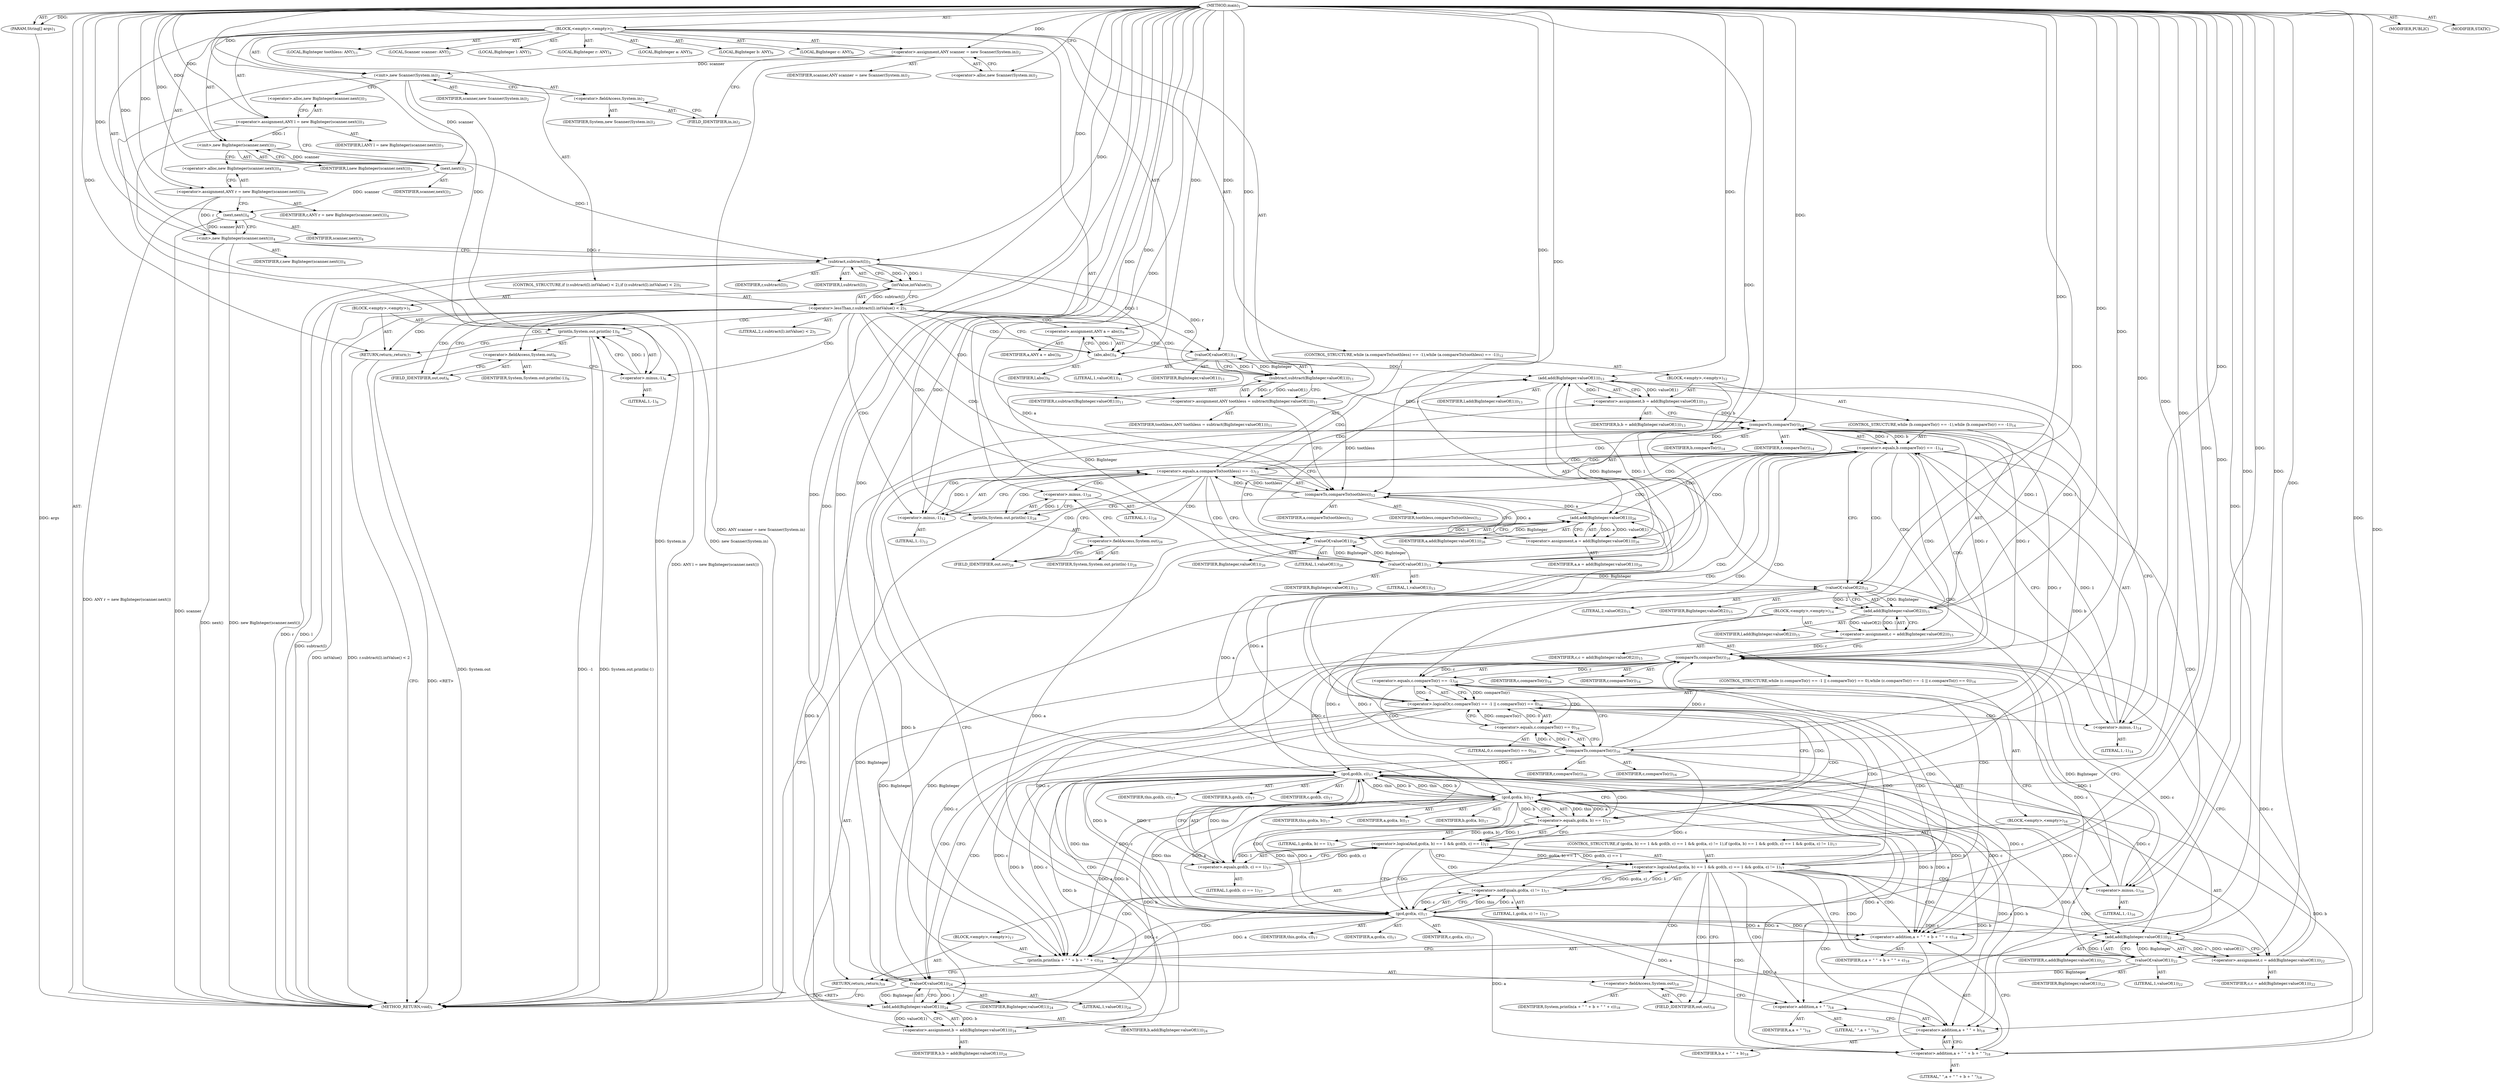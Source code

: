 digraph "main" {  
"23" [label = <(METHOD,main)<SUB>1</SUB>> ]
"24" [label = <(PARAM,String[] args)<SUB>1</SUB>> ]
"25" [label = <(BLOCK,&lt;empty&gt;,&lt;empty&gt;)<SUB>1</SUB>> ]
"4" [label = <(LOCAL,Scanner scanner: ANY)<SUB>2</SUB>> ]
"26" [label = <(&lt;operator&gt;.assignment,ANY scanner = new Scanner(System.in))<SUB>2</SUB>> ]
"27" [label = <(IDENTIFIER,scanner,ANY scanner = new Scanner(System.in))<SUB>2</SUB>> ]
"28" [label = <(&lt;operator&gt;.alloc,new Scanner(System.in))<SUB>2</SUB>> ]
"29" [label = <(&lt;init&gt;,new Scanner(System.in))<SUB>2</SUB>> ]
"3" [label = <(IDENTIFIER,scanner,new Scanner(System.in))<SUB>2</SUB>> ]
"30" [label = <(&lt;operator&gt;.fieldAccess,System.in)<SUB>2</SUB>> ]
"31" [label = <(IDENTIFIER,System,new Scanner(System.in))<SUB>2</SUB>> ]
"32" [label = <(FIELD_IDENTIFIER,in,in)<SUB>2</SUB>> ]
"6" [label = <(LOCAL,BigInteger l: ANY)<SUB>3</SUB>> ]
"33" [label = <(&lt;operator&gt;.assignment,ANY l = new BigInteger(scanner.next()))<SUB>3</SUB>> ]
"34" [label = <(IDENTIFIER,l,ANY l = new BigInteger(scanner.next()))<SUB>3</SUB>> ]
"35" [label = <(&lt;operator&gt;.alloc,new BigInteger(scanner.next()))<SUB>3</SUB>> ]
"36" [label = <(&lt;init&gt;,new BigInteger(scanner.next()))<SUB>3</SUB>> ]
"5" [label = <(IDENTIFIER,l,new BigInteger(scanner.next()))<SUB>3</SUB>> ]
"37" [label = <(next,next())<SUB>3</SUB>> ]
"38" [label = <(IDENTIFIER,scanner,next())<SUB>3</SUB>> ]
"8" [label = <(LOCAL,BigInteger r: ANY)<SUB>4</SUB>> ]
"39" [label = <(&lt;operator&gt;.assignment,ANY r = new BigInteger(scanner.next()))<SUB>4</SUB>> ]
"40" [label = <(IDENTIFIER,r,ANY r = new BigInteger(scanner.next()))<SUB>4</SUB>> ]
"41" [label = <(&lt;operator&gt;.alloc,new BigInteger(scanner.next()))<SUB>4</SUB>> ]
"42" [label = <(&lt;init&gt;,new BigInteger(scanner.next()))<SUB>4</SUB>> ]
"7" [label = <(IDENTIFIER,r,new BigInteger(scanner.next()))<SUB>4</SUB>> ]
"43" [label = <(next,next())<SUB>4</SUB>> ]
"44" [label = <(IDENTIFIER,scanner,next())<SUB>4</SUB>> ]
"45" [label = <(CONTROL_STRUCTURE,if (r.subtract(l).intValue() &lt; 2),if (r.subtract(l).intValue() &lt; 2))<SUB>5</SUB>> ]
"46" [label = <(&lt;operator&gt;.lessThan,r.subtract(l).intValue() &lt; 2)<SUB>5</SUB>> ]
"47" [label = <(intValue,intValue())<SUB>5</SUB>> ]
"48" [label = <(subtract,subtract(l))<SUB>5</SUB>> ]
"49" [label = <(IDENTIFIER,r,subtract(l))<SUB>5</SUB>> ]
"50" [label = <(IDENTIFIER,l,subtract(l))<SUB>5</SUB>> ]
"51" [label = <(LITERAL,2,r.subtract(l).intValue() &lt; 2)<SUB>5</SUB>> ]
"52" [label = <(BLOCK,&lt;empty&gt;,&lt;empty&gt;)<SUB>5</SUB>> ]
"53" [label = <(println,System.out.println(-1))<SUB>6</SUB>> ]
"54" [label = <(&lt;operator&gt;.fieldAccess,System.out)<SUB>6</SUB>> ]
"55" [label = <(IDENTIFIER,System,System.out.println(-1))<SUB>6</SUB>> ]
"56" [label = <(FIELD_IDENTIFIER,out,out)<SUB>6</SUB>> ]
"57" [label = <(&lt;operator&gt;.minus,-1)<SUB>6</SUB>> ]
"58" [label = <(LITERAL,1,-1)<SUB>6</SUB>> ]
"59" [label = <(RETURN,return;,return;)<SUB>7</SUB>> ]
"60" [label = <(LOCAL,BigInteger a: ANY)<SUB>9</SUB>> ]
"61" [label = <(LOCAL,BigInteger b: ANY)<SUB>9</SUB>> ]
"62" [label = <(LOCAL,BigInteger c: ANY)<SUB>9</SUB>> ]
"63" [label = <(&lt;operator&gt;.assignment,ANY a = abs())<SUB>9</SUB>> ]
"64" [label = <(IDENTIFIER,a,ANY a = abs())<SUB>9</SUB>> ]
"65" [label = <(abs,abs())<SUB>9</SUB>> ]
"66" [label = <(IDENTIFIER,l,abs())<SUB>9</SUB>> ]
"67" [label = <(LOCAL,BigInteger toothless: ANY)<SUB>11</SUB>> ]
"68" [label = <(&lt;operator&gt;.assignment,ANY toothless = subtract(BigInteger.valueOf(1)))<SUB>11</SUB>> ]
"69" [label = <(IDENTIFIER,toothless,ANY toothless = subtract(BigInteger.valueOf(1)))<SUB>11</SUB>> ]
"70" [label = <(subtract,subtract(BigInteger.valueOf(1)))<SUB>11</SUB>> ]
"71" [label = <(IDENTIFIER,r,subtract(BigInteger.valueOf(1)))<SUB>11</SUB>> ]
"72" [label = <(valueOf,valueOf(1))<SUB>11</SUB>> ]
"73" [label = <(IDENTIFIER,BigInteger,valueOf(1))<SUB>11</SUB>> ]
"74" [label = <(LITERAL,1,valueOf(1))<SUB>11</SUB>> ]
"75" [label = <(CONTROL_STRUCTURE,while (a.compareTo(toothless) == -1),while (a.compareTo(toothless) == -1))<SUB>12</SUB>> ]
"76" [label = <(&lt;operator&gt;.equals,a.compareTo(toothless) == -1)<SUB>12</SUB>> ]
"77" [label = <(compareTo,compareTo(toothless))<SUB>12</SUB>> ]
"78" [label = <(IDENTIFIER,a,compareTo(toothless))<SUB>12</SUB>> ]
"79" [label = <(IDENTIFIER,toothless,compareTo(toothless))<SUB>12</SUB>> ]
"80" [label = <(&lt;operator&gt;.minus,-1)<SUB>12</SUB>> ]
"81" [label = <(LITERAL,1,-1)<SUB>12</SUB>> ]
"82" [label = <(BLOCK,&lt;empty&gt;,&lt;empty&gt;)<SUB>12</SUB>> ]
"83" [label = <(&lt;operator&gt;.assignment,b = add(BigInteger.valueOf(1)))<SUB>13</SUB>> ]
"84" [label = <(IDENTIFIER,b,b = add(BigInteger.valueOf(1)))<SUB>13</SUB>> ]
"85" [label = <(add,add(BigInteger.valueOf(1)))<SUB>13</SUB>> ]
"86" [label = <(IDENTIFIER,l,add(BigInteger.valueOf(1)))<SUB>13</SUB>> ]
"87" [label = <(valueOf,valueOf(1))<SUB>13</SUB>> ]
"88" [label = <(IDENTIFIER,BigInteger,valueOf(1))<SUB>13</SUB>> ]
"89" [label = <(LITERAL,1,valueOf(1))<SUB>13</SUB>> ]
"90" [label = <(CONTROL_STRUCTURE,while (b.compareTo(r) == -1),while (b.compareTo(r) == -1))<SUB>14</SUB>> ]
"91" [label = <(&lt;operator&gt;.equals,b.compareTo(r) == -1)<SUB>14</SUB>> ]
"92" [label = <(compareTo,compareTo(r))<SUB>14</SUB>> ]
"93" [label = <(IDENTIFIER,b,compareTo(r))<SUB>14</SUB>> ]
"94" [label = <(IDENTIFIER,r,compareTo(r))<SUB>14</SUB>> ]
"95" [label = <(&lt;operator&gt;.minus,-1)<SUB>14</SUB>> ]
"96" [label = <(LITERAL,1,-1)<SUB>14</SUB>> ]
"97" [label = <(BLOCK,&lt;empty&gt;,&lt;empty&gt;)<SUB>14</SUB>> ]
"98" [label = <(&lt;operator&gt;.assignment,c = add(BigInteger.valueOf(2)))<SUB>15</SUB>> ]
"99" [label = <(IDENTIFIER,c,c = add(BigInteger.valueOf(2)))<SUB>15</SUB>> ]
"100" [label = <(add,add(BigInteger.valueOf(2)))<SUB>15</SUB>> ]
"101" [label = <(IDENTIFIER,l,add(BigInteger.valueOf(2)))<SUB>15</SUB>> ]
"102" [label = <(valueOf,valueOf(2))<SUB>15</SUB>> ]
"103" [label = <(IDENTIFIER,BigInteger,valueOf(2))<SUB>15</SUB>> ]
"104" [label = <(LITERAL,2,valueOf(2))<SUB>15</SUB>> ]
"105" [label = <(CONTROL_STRUCTURE,while (c.compareTo(r) == -1 || c.compareTo(r) == 0),while (c.compareTo(r) == -1 || c.compareTo(r) == 0))<SUB>16</SUB>> ]
"106" [label = <(&lt;operator&gt;.logicalOr,c.compareTo(r) == -1 || c.compareTo(r) == 0)<SUB>16</SUB>> ]
"107" [label = <(&lt;operator&gt;.equals,c.compareTo(r) == -1)<SUB>16</SUB>> ]
"108" [label = <(compareTo,compareTo(r))<SUB>16</SUB>> ]
"109" [label = <(IDENTIFIER,c,compareTo(r))<SUB>16</SUB>> ]
"110" [label = <(IDENTIFIER,r,compareTo(r))<SUB>16</SUB>> ]
"111" [label = <(&lt;operator&gt;.minus,-1)<SUB>16</SUB>> ]
"112" [label = <(LITERAL,1,-1)<SUB>16</SUB>> ]
"113" [label = <(&lt;operator&gt;.equals,c.compareTo(r) == 0)<SUB>16</SUB>> ]
"114" [label = <(compareTo,compareTo(r))<SUB>16</SUB>> ]
"115" [label = <(IDENTIFIER,c,compareTo(r))<SUB>16</SUB>> ]
"116" [label = <(IDENTIFIER,r,compareTo(r))<SUB>16</SUB>> ]
"117" [label = <(LITERAL,0,c.compareTo(r) == 0)<SUB>16</SUB>> ]
"118" [label = <(BLOCK,&lt;empty&gt;,&lt;empty&gt;)<SUB>16</SUB>> ]
"119" [label = <(CONTROL_STRUCTURE,if (gcd(a, b) == 1 &amp;&amp; gcd(b, c) == 1 &amp;&amp; gcd(a, c) != 1),if (gcd(a, b) == 1 &amp;&amp; gcd(b, c) == 1 &amp;&amp; gcd(a, c) != 1))<SUB>17</SUB>> ]
"120" [label = <(&lt;operator&gt;.logicalAnd,gcd(a, b) == 1 &amp;&amp; gcd(b, c) == 1 &amp;&amp; gcd(a, c) != 1)<SUB>17</SUB>> ]
"121" [label = <(&lt;operator&gt;.logicalAnd,gcd(a, b) == 1 &amp;&amp; gcd(b, c) == 1)<SUB>17</SUB>> ]
"122" [label = <(&lt;operator&gt;.equals,gcd(a, b) == 1)<SUB>17</SUB>> ]
"123" [label = <(gcd,gcd(a, b))<SUB>17</SUB>> ]
"124" [label = <(IDENTIFIER,this,gcd(a, b))<SUB>17</SUB>> ]
"125" [label = <(IDENTIFIER,a,gcd(a, b))<SUB>17</SUB>> ]
"126" [label = <(IDENTIFIER,b,gcd(a, b))<SUB>17</SUB>> ]
"127" [label = <(LITERAL,1,gcd(a, b) == 1)<SUB>17</SUB>> ]
"128" [label = <(&lt;operator&gt;.equals,gcd(b, c) == 1)<SUB>17</SUB>> ]
"129" [label = <(gcd,gcd(b, c))<SUB>17</SUB>> ]
"130" [label = <(IDENTIFIER,this,gcd(b, c))<SUB>17</SUB>> ]
"131" [label = <(IDENTIFIER,b,gcd(b, c))<SUB>17</SUB>> ]
"132" [label = <(IDENTIFIER,c,gcd(b, c))<SUB>17</SUB>> ]
"133" [label = <(LITERAL,1,gcd(b, c) == 1)<SUB>17</SUB>> ]
"134" [label = <(&lt;operator&gt;.notEquals,gcd(a, c) != 1)<SUB>17</SUB>> ]
"135" [label = <(gcd,gcd(a, c))<SUB>17</SUB>> ]
"136" [label = <(IDENTIFIER,this,gcd(a, c))<SUB>17</SUB>> ]
"137" [label = <(IDENTIFIER,a,gcd(a, c))<SUB>17</SUB>> ]
"138" [label = <(IDENTIFIER,c,gcd(a, c))<SUB>17</SUB>> ]
"139" [label = <(LITERAL,1,gcd(a, c) != 1)<SUB>17</SUB>> ]
"140" [label = <(BLOCK,&lt;empty&gt;,&lt;empty&gt;)<SUB>17</SUB>> ]
"141" [label = <(println,println(a + &quot; &quot; + b + &quot; &quot; + c))<SUB>18</SUB>> ]
"142" [label = <(&lt;operator&gt;.fieldAccess,System.out)<SUB>18</SUB>> ]
"143" [label = <(IDENTIFIER,System,println(a + &quot; &quot; + b + &quot; &quot; + c))<SUB>18</SUB>> ]
"144" [label = <(FIELD_IDENTIFIER,out,out)<SUB>18</SUB>> ]
"145" [label = <(&lt;operator&gt;.addition,a + &quot; &quot; + b + &quot; &quot; + c)<SUB>18</SUB>> ]
"146" [label = <(&lt;operator&gt;.addition,a + &quot; &quot; + b + &quot; &quot;)<SUB>18</SUB>> ]
"147" [label = <(&lt;operator&gt;.addition,a + &quot; &quot; + b)<SUB>18</SUB>> ]
"148" [label = <(&lt;operator&gt;.addition,a + &quot; &quot;)<SUB>18</SUB>> ]
"149" [label = <(IDENTIFIER,a,a + &quot; &quot;)<SUB>18</SUB>> ]
"150" [label = <(LITERAL,&quot; &quot;,a + &quot; &quot;)<SUB>18</SUB>> ]
"151" [label = <(IDENTIFIER,b,a + &quot; &quot; + b)<SUB>18</SUB>> ]
"152" [label = <(LITERAL,&quot; &quot;,a + &quot; &quot; + b + &quot; &quot;)<SUB>18</SUB>> ]
"153" [label = <(IDENTIFIER,c,a + &quot; &quot; + b + &quot; &quot; + c)<SUB>18</SUB>> ]
"154" [label = <(RETURN,return;,return;)<SUB>19</SUB>> ]
"155" [label = <(&lt;operator&gt;.assignment,c = add(BigInteger.valueOf(1)))<SUB>22</SUB>> ]
"156" [label = <(IDENTIFIER,c,c = add(BigInteger.valueOf(1)))<SUB>22</SUB>> ]
"157" [label = <(add,add(BigInteger.valueOf(1)))<SUB>22</SUB>> ]
"158" [label = <(IDENTIFIER,c,add(BigInteger.valueOf(1)))<SUB>22</SUB>> ]
"159" [label = <(valueOf,valueOf(1))<SUB>22</SUB>> ]
"160" [label = <(IDENTIFIER,BigInteger,valueOf(1))<SUB>22</SUB>> ]
"161" [label = <(LITERAL,1,valueOf(1))<SUB>22</SUB>> ]
"162" [label = <(&lt;operator&gt;.assignment,b = add(BigInteger.valueOf(1)))<SUB>24</SUB>> ]
"163" [label = <(IDENTIFIER,b,b = add(BigInteger.valueOf(1)))<SUB>24</SUB>> ]
"164" [label = <(add,add(BigInteger.valueOf(1)))<SUB>24</SUB>> ]
"165" [label = <(IDENTIFIER,b,add(BigInteger.valueOf(1)))<SUB>24</SUB>> ]
"166" [label = <(valueOf,valueOf(1))<SUB>24</SUB>> ]
"167" [label = <(IDENTIFIER,BigInteger,valueOf(1))<SUB>24</SUB>> ]
"168" [label = <(LITERAL,1,valueOf(1))<SUB>24</SUB>> ]
"169" [label = <(&lt;operator&gt;.assignment,a = add(BigInteger.valueOf(1)))<SUB>26</SUB>> ]
"170" [label = <(IDENTIFIER,a,a = add(BigInteger.valueOf(1)))<SUB>26</SUB>> ]
"171" [label = <(add,add(BigInteger.valueOf(1)))<SUB>26</SUB>> ]
"172" [label = <(IDENTIFIER,a,add(BigInteger.valueOf(1)))<SUB>26</SUB>> ]
"173" [label = <(valueOf,valueOf(1))<SUB>26</SUB>> ]
"174" [label = <(IDENTIFIER,BigInteger,valueOf(1))<SUB>26</SUB>> ]
"175" [label = <(LITERAL,1,valueOf(1))<SUB>26</SUB>> ]
"176" [label = <(println,System.out.println(-1))<SUB>28</SUB>> ]
"177" [label = <(&lt;operator&gt;.fieldAccess,System.out)<SUB>28</SUB>> ]
"178" [label = <(IDENTIFIER,System,System.out.println(-1))<SUB>28</SUB>> ]
"179" [label = <(FIELD_IDENTIFIER,out,out)<SUB>28</SUB>> ]
"180" [label = <(&lt;operator&gt;.minus,-1)<SUB>28</SUB>> ]
"181" [label = <(LITERAL,1,-1)<SUB>28</SUB>> ]
"182" [label = <(MODIFIER,PUBLIC)> ]
"183" [label = <(MODIFIER,STATIC)> ]
"184" [label = <(METHOD_RETURN,void)<SUB>1</SUB>> ]
  "23" -> "24"  [ label = "AST: "] 
  "23" -> "25"  [ label = "AST: "] 
  "23" -> "182"  [ label = "AST: "] 
  "23" -> "183"  [ label = "AST: "] 
  "23" -> "184"  [ label = "AST: "] 
  "25" -> "4"  [ label = "AST: "] 
  "25" -> "26"  [ label = "AST: "] 
  "25" -> "29"  [ label = "AST: "] 
  "25" -> "6"  [ label = "AST: "] 
  "25" -> "33"  [ label = "AST: "] 
  "25" -> "36"  [ label = "AST: "] 
  "25" -> "8"  [ label = "AST: "] 
  "25" -> "39"  [ label = "AST: "] 
  "25" -> "42"  [ label = "AST: "] 
  "25" -> "45"  [ label = "AST: "] 
  "25" -> "60"  [ label = "AST: "] 
  "25" -> "61"  [ label = "AST: "] 
  "25" -> "62"  [ label = "AST: "] 
  "25" -> "63"  [ label = "AST: "] 
  "25" -> "67"  [ label = "AST: "] 
  "25" -> "68"  [ label = "AST: "] 
  "25" -> "75"  [ label = "AST: "] 
  "25" -> "176"  [ label = "AST: "] 
  "26" -> "27"  [ label = "AST: "] 
  "26" -> "28"  [ label = "AST: "] 
  "29" -> "3"  [ label = "AST: "] 
  "29" -> "30"  [ label = "AST: "] 
  "30" -> "31"  [ label = "AST: "] 
  "30" -> "32"  [ label = "AST: "] 
  "33" -> "34"  [ label = "AST: "] 
  "33" -> "35"  [ label = "AST: "] 
  "36" -> "5"  [ label = "AST: "] 
  "36" -> "37"  [ label = "AST: "] 
  "37" -> "38"  [ label = "AST: "] 
  "39" -> "40"  [ label = "AST: "] 
  "39" -> "41"  [ label = "AST: "] 
  "42" -> "7"  [ label = "AST: "] 
  "42" -> "43"  [ label = "AST: "] 
  "43" -> "44"  [ label = "AST: "] 
  "45" -> "46"  [ label = "AST: "] 
  "45" -> "52"  [ label = "AST: "] 
  "46" -> "47"  [ label = "AST: "] 
  "46" -> "51"  [ label = "AST: "] 
  "47" -> "48"  [ label = "AST: "] 
  "48" -> "49"  [ label = "AST: "] 
  "48" -> "50"  [ label = "AST: "] 
  "52" -> "53"  [ label = "AST: "] 
  "52" -> "59"  [ label = "AST: "] 
  "53" -> "54"  [ label = "AST: "] 
  "53" -> "57"  [ label = "AST: "] 
  "54" -> "55"  [ label = "AST: "] 
  "54" -> "56"  [ label = "AST: "] 
  "57" -> "58"  [ label = "AST: "] 
  "63" -> "64"  [ label = "AST: "] 
  "63" -> "65"  [ label = "AST: "] 
  "65" -> "66"  [ label = "AST: "] 
  "68" -> "69"  [ label = "AST: "] 
  "68" -> "70"  [ label = "AST: "] 
  "70" -> "71"  [ label = "AST: "] 
  "70" -> "72"  [ label = "AST: "] 
  "72" -> "73"  [ label = "AST: "] 
  "72" -> "74"  [ label = "AST: "] 
  "75" -> "76"  [ label = "AST: "] 
  "75" -> "82"  [ label = "AST: "] 
  "76" -> "77"  [ label = "AST: "] 
  "76" -> "80"  [ label = "AST: "] 
  "77" -> "78"  [ label = "AST: "] 
  "77" -> "79"  [ label = "AST: "] 
  "80" -> "81"  [ label = "AST: "] 
  "82" -> "83"  [ label = "AST: "] 
  "82" -> "90"  [ label = "AST: "] 
  "82" -> "169"  [ label = "AST: "] 
  "83" -> "84"  [ label = "AST: "] 
  "83" -> "85"  [ label = "AST: "] 
  "85" -> "86"  [ label = "AST: "] 
  "85" -> "87"  [ label = "AST: "] 
  "87" -> "88"  [ label = "AST: "] 
  "87" -> "89"  [ label = "AST: "] 
  "90" -> "91"  [ label = "AST: "] 
  "90" -> "97"  [ label = "AST: "] 
  "91" -> "92"  [ label = "AST: "] 
  "91" -> "95"  [ label = "AST: "] 
  "92" -> "93"  [ label = "AST: "] 
  "92" -> "94"  [ label = "AST: "] 
  "95" -> "96"  [ label = "AST: "] 
  "97" -> "98"  [ label = "AST: "] 
  "97" -> "105"  [ label = "AST: "] 
  "97" -> "162"  [ label = "AST: "] 
  "98" -> "99"  [ label = "AST: "] 
  "98" -> "100"  [ label = "AST: "] 
  "100" -> "101"  [ label = "AST: "] 
  "100" -> "102"  [ label = "AST: "] 
  "102" -> "103"  [ label = "AST: "] 
  "102" -> "104"  [ label = "AST: "] 
  "105" -> "106"  [ label = "AST: "] 
  "105" -> "118"  [ label = "AST: "] 
  "106" -> "107"  [ label = "AST: "] 
  "106" -> "113"  [ label = "AST: "] 
  "107" -> "108"  [ label = "AST: "] 
  "107" -> "111"  [ label = "AST: "] 
  "108" -> "109"  [ label = "AST: "] 
  "108" -> "110"  [ label = "AST: "] 
  "111" -> "112"  [ label = "AST: "] 
  "113" -> "114"  [ label = "AST: "] 
  "113" -> "117"  [ label = "AST: "] 
  "114" -> "115"  [ label = "AST: "] 
  "114" -> "116"  [ label = "AST: "] 
  "118" -> "119"  [ label = "AST: "] 
  "118" -> "155"  [ label = "AST: "] 
  "119" -> "120"  [ label = "AST: "] 
  "119" -> "140"  [ label = "AST: "] 
  "120" -> "121"  [ label = "AST: "] 
  "120" -> "134"  [ label = "AST: "] 
  "121" -> "122"  [ label = "AST: "] 
  "121" -> "128"  [ label = "AST: "] 
  "122" -> "123"  [ label = "AST: "] 
  "122" -> "127"  [ label = "AST: "] 
  "123" -> "124"  [ label = "AST: "] 
  "123" -> "125"  [ label = "AST: "] 
  "123" -> "126"  [ label = "AST: "] 
  "128" -> "129"  [ label = "AST: "] 
  "128" -> "133"  [ label = "AST: "] 
  "129" -> "130"  [ label = "AST: "] 
  "129" -> "131"  [ label = "AST: "] 
  "129" -> "132"  [ label = "AST: "] 
  "134" -> "135"  [ label = "AST: "] 
  "134" -> "139"  [ label = "AST: "] 
  "135" -> "136"  [ label = "AST: "] 
  "135" -> "137"  [ label = "AST: "] 
  "135" -> "138"  [ label = "AST: "] 
  "140" -> "141"  [ label = "AST: "] 
  "140" -> "154"  [ label = "AST: "] 
  "141" -> "142"  [ label = "AST: "] 
  "141" -> "145"  [ label = "AST: "] 
  "142" -> "143"  [ label = "AST: "] 
  "142" -> "144"  [ label = "AST: "] 
  "145" -> "146"  [ label = "AST: "] 
  "145" -> "153"  [ label = "AST: "] 
  "146" -> "147"  [ label = "AST: "] 
  "146" -> "152"  [ label = "AST: "] 
  "147" -> "148"  [ label = "AST: "] 
  "147" -> "151"  [ label = "AST: "] 
  "148" -> "149"  [ label = "AST: "] 
  "148" -> "150"  [ label = "AST: "] 
  "155" -> "156"  [ label = "AST: "] 
  "155" -> "157"  [ label = "AST: "] 
  "157" -> "158"  [ label = "AST: "] 
  "157" -> "159"  [ label = "AST: "] 
  "159" -> "160"  [ label = "AST: "] 
  "159" -> "161"  [ label = "AST: "] 
  "162" -> "163"  [ label = "AST: "] 
  "162" -> "164"  [ label = "AST: "] 
  "164" -> "165"  [ label = "AST: "] 
  "164" -> "166"  [ label = "AST: "] 
  "166" -> "167"  [ label = "AST: "] 
  "166" -> "168"  [ label = "AST: "] 
  "169" -> "170"  [ label = "AST: "] 
  "169" -> "171"  [ label = "AST: "] 
  "171" -> "172"  [ label = "AST: "] 
  "171" -> "173"  [ label = "AST: "] 
  "173" -> "174"  [ label = "AST: "] 
  "173" -> "175"  [ label = "AST: "] 
  "176" -> "177"  [ label = "AST: "] 
  "176" -> "180"  [ label = "AST: "] 
  "177" -> "178"  [ label = "AST: "] 
  "177" -> "179"  [ label = "AST: "] 
  "180" -> "181"  [ label = "AST: "] 
  "26" -> "32"  [ label = "CFG: "] 
  "29" -> "35"  [ label = "CFG: "] 
  "33" -> "37"  [ label = "CFG: "] 
  "36" -> "41"  [ label = "CFG: "] 
  "39" -> "43"  [ label = "CFG: "] 
  "42" -> "48"  [ label = "CFG: "] 
  "63" -> "72"  [ label = "CFG: "] 
  "68" -> "77"  [ label = "CFG: "] 
  "176" -> "184"  [ label = "CFG: "] 
  "28" -> "26"  [ label = "CFG: "] 
  "30" -> "29"  [ label = "CFG: "] 
  "35" -> "33"  [ label = "CFG: "] 
  "37" -> "36"  [ label = "CFG: "] 
  "41" -> "39"  [ label = "CFG: "] 
  "43" -> "42"  [ label = "CFG: "] 
  "46" -> "56"  [ label = "CFG: "] 
  "46" -> "65"  [ label = "CFG: "] 
  "65" -> "63"  [ label = "CFG: "] 
  "70" -> "68"  [ label = "CFG: "] 
  "76" -> "87"  [ label = "CFG: "] 
  "76" -> "179"  [ label = "CFG: "] 
  "177" -> "180"  [ label = "CFG: "] 
  "180" -> "176"  [ label = "CFG: "] 
  "32" -> "30"  [ label = "CFG: "] 
  "47" -> "46"  [ label = "CFG: "] 
  "53" -> "59"  [ label = "CFG: "] 
  "59" -> "184"  [ label = "CFG: "] 
  "72" -> "70"  [ label = "CFG: "] 
  "77" -> "80"  [ label = "CFG: "] 
  "80" -> "76"  [ label = "CFG: "] 
  "83" -> "92"  [ label = "CFG: "] 
  "169" -> "77"  [ label = "CFG: "] 
  "179" -> "177"  [ label = "CFG: "] 
  "48" -> "47"  [ label = "CFG: "] 
  "54" -> "57"  [ label = "CFG: "] 
  "57" -> "53"  [ label = "CFG: "] 
  "85" -> "83"  [ label = "CFG: "] 
  "91" -> "102"  [ label = "CFG: "] 
  "91" -> "173"  [ label = "CFG: "] 
  "171" -> "169"  [ label = "CFG: "] 
  "56" -> "54"  [ label = "CFG: "] 
  "87" -> "85"  [ label = "CFG: "] 
  "92" -> "95"  [ label = "CFG: "] 
  "95" -> "91"  [ label = "CFG: "] 
  "98" -> "108"  [ label = "CFG: "] 
  "162" -> "92"  [ label = "CFG: "] 
  "173" -> "171"  [ label = "CFG: "] 
  "100" -> "98"  [ label = "CFG: "] 
  "106" -> "123"  [ label = "CFG: "] 
  "106" -> "166"  [ label = "CFG: "] 
  "164" -> "162"  [ label = "CFG: "] 
  "102" -> "100"  [ label = "CFG: "] 
  "107" -> "106"  [ label = "CFG: "] 
  "107" -> "114"  [ label = "CFG: "] 
  "113" -> "106"  [ label = "CFG: "] 
  "155" -> "108"  [ label = "CFG: "] 
  "166" -> "164"  [ label = "CFG: "] 
  "108" -> "111"  [ label = "CFG: "] 
  "111" -> "107"  [ label = "CFG: "] 
  "114" -> "113"  [ label = "CFG: "] 
  "120" -> "144"  [ label = "CFG: "] 
  "120" -> "159"  [ label = "CFG: "] 
  "157" -> "155"  [ label = "CFG: "] 
  "121" -> "120"  [ label = "CFG: "] 
  "121" -> "135"  [ label = "CFG: "] 
  "134" -> "120"  [ label = "CFG: "] 
  "141" -> "154"  [ label = "CFG: "] 
  "154" -> "184"  [ label = "CFG: "] 
  "159" -> "157"  [ label = "CFG: "] 
  "122" -> "121"  [ label = "CFG: "] 
  "122" -> "129"  [ label = "CFG: "] 
  "128" -> "121"  [ label = "CFG: "] 
  "135" -> "134"  [ label = "CFG: "] 
  "142" -> "148"  [ label = "CFG: "] 
  "145" -> "141"  [ label = "CFG: "] 
  "123" -> "122"  [ label = "CFG: "] 
  "129" -> "128"  [ label = "CFG: "] 
  "144" -> "142"  [ label = "CFG: "] 
  "146" -> "145"  [ label = "CFG: "] 
  "147" -> "146"  [ label = "CFG: "] 
  "148" -> "147"  [ label = "CFG: "] 
  "23" -> "28"  [ label = "CFG: "] 
  "59" -> "184"  [ label = "DDG: &lt;RET&gt;"] 
  "154" -> "184"  [ label = "DDG: &lt;RET&gt;"] 
  "24" -> "184"  [ label = "DDG: args"] 
  "26" -> "184"  [ label = "DDG: ANY scanner = new Scanner(System.in)"] 
  "29" -> "184"  [ label = "DDG: System.in"] 
  "29" -> "184"  [ label = "DDG: new Scanner(System.in)"] 
  "33" -> "184"  [ label = "DDG: ANY l = new BigInteger(scanner.next())"] 
  "39" -> "184"  [ label = "DDG: ANY r = new BigInteger(scanner.next())"] 
  "43" -> "184"  [ label = "DDG: scanner"] 
  "42" -> "184"  [ label = "DDG: next()"] 
  "42" -> "184"  [ label = "DDG: new BigInteger(scanner.next())"] 
  "48" -> "184"  [ label = "DDG: r"] 
  "48" -> "184"  [ label = "DDG: l"] 
  "47" -> "184"  [ label = "DDG: subtract(l)"] 
  "46" -> "184"  [ label = "DDG: intValue()"] 
  "46" -> "184"  [ label = "DDG: r.subtract(l).intValue() &lt; 2"] 
  "53" -> "184"  [ label = "DDG: System.out"] 
  "53" -> "184"  [ label = "DDG: -1"] 
  "53" -> "184"  [ label = "DDG: System.out.println(-1)"] 
  "23" -> "24"  [ label = "DDG: "] 
  "23" -> "26"  [ label = "DDG: "] 
  "23" -> "33"  [ label = "DDG: "] 
  "23" -> "39"  [ label = "DDG: "] 
  "65" -> "63"  [ label = "DDG: l"] 
  "70" -> "68"  [ label = "DDG: r"] 
  "70" -> "68"  [ label = "DDG: valueOf(1)"] 
  "26" -> "29"  [ label = "DDG: scanner"] 
  "23" -> "29"  [ label = "DDG: "] 
  "33" -> "36"  [ label = "DDG: l"] 
  "23" -> "36"  [ label = "DDG: "] 
  "37" -> "36"  [ label = "DDG: scanner"] 
  "39" -> "42"  [ label = "DDG: r"] 
  "23" -> "42"  [ label = "DDG: "] 
  "43" -> "42"  [ label = "DDG: scanner"] 
  "180" -> "176"  [ label = "DDG: 1"] 
  "29" -> "37"  [ label = "DDG: scanner"] 
  "23" -> "37"  [ label = "DDG: "] 
  "37" -> "43"  [ label = "DDG: scanner"] 
  "23" -> "43"  [ label = "DDG: "] 
  "47" -> "46"  [ label = "DDG: subtract(l)"] 
  "23" -> "46"  [ label = "DDG: "] 
  "23" -> "59"  [ label = "DDG: "] 
  "48" -> "65"  [ label = "DDG: l"] 
  "23" -> "65"  [ label = "DDG: "] 
  "48" -> "70"  [ label = "DDG: r"] 
  "23" -> "70"  [ label = "DDG: "] 
  "72" -> "70"  [ label = "DDG: BigInteger"] 
  "72" -> "70"  [ label = "DDG: 1"] 
  "77" -> "76"  [ label = "DDG: a"] 
  "77" -> "76"  [ label = "DDG: toothless"] 
  "80" -> "76"  [ label = "DDG: 1"] 
  "85" -> "83"  [ label = "DDG: l"] 
  "85" -> "83"  [ label = "DDG: valueOf(1)"] 
  "171" -> "169"  [ label = "DDG: a"] 
  "171" -> "169"  [ label = "DDG: valueOf(1)"] 
  "23" -> "180"  [ label = "DDG: "] 
  "48" -> "47"  [ label = "DDG: r"] 
  "48" -> "47"  [ label = "DDG: l"] 
  "57" -> "53"  [ label = "DDG: 1"] 
  "23" -> "72"  [ label = "DDG: "] 
  "63" -> "77"  [ label = "DDG: a"] 
  "169" -> "77"  [ label = "DDG: a"] 
  "23" -> "77"  [ label = "DDG: "] 
  "68" -> "77"  [ label = "DDG: toothless"] 
  "23" -> "80"  [ label = "DDG: "] 
  "42" -> "48"  [ label = "DDG: r"] 
  "23" -> "48"  [ label = "DDG: "] 
  "36" -> "48"  [ label = "DDG: l"] 
  "23" -> "57"  [ label = "DDG: "] 
  "65" -> "85"  [ label = "DDG: l"] 
  "100" -> "85"  [ label = "DDG: l"] 
  "23" -> "85"  [ label = "DDG: "] 
  "87" -> "85"  [ label = "DDG: BigInteger"] 
  "87" -> "85"  [ label = "DDG: 1"] 
  "92" -> "91"  [ label = "DDG: b"] 
  "92" -> "91"  [ label = "DDG: r"] 
  "95" -> "91"  [ label = "DDG: 1"] 
  "100" -> "98"  [ label = "DDG: l"] 
  "100" -> "98"  [ label = "DDG: valueOf(2)"] 
  "164" -> "162"  [ label = "DDG: b"] 
  "164" -> "162"  [ label = "DDG: valueOf(1)"] 
  "77" -> "171"  [ label = "DDG: a"] 
  "123" -> "171"  [ label = "DDG: a"] 
  "135" -> "171"  [ label = "DDG: a"] 
  "23" -> "171"  [ label = "DDG: "] 
  "173" -> "171"  [ label = "DDG: BigInteger"] 
  "173" -> "171"  [ label = "DDG: 1"] 
  "72" -> "87"  [ label = "DDG: BigInteger"] 
  "173" -> "87"  [ label = "DDG: BigInteger"] 
  "23" -> "87"  [ label = "DDG: "] 
  "83" -> "92"  [ label = "DDG: b"] 
  "162" -> "92"  [ label = "DDG: b"] 
  "23" -> "92"  [ label = "DDG: "] 
  "70" -> "92"  [ label = "DDG: r"] 
  "108" -> "92"  [ label = "DDG: r"] 
  "114" -> "92"  [ label = "DDG: r"] 
  "23" -> "95"  [ label = "DDG: "] 
  "87" -> "173"  [ label = "DDG: BigInteger"] 
  "166" -> "173"  [ label = "DDG: BigInteger"] 
  "23" -> "173"  [ label = "DDG: "] 
  "85" -> "100"  [ label = "DDG: l"] 
  "23" -> "100"  [ label = "DDG: "] 
  "102" -> "100"  [ label = "DDG: BigInteger"] 
  "102" -> "100"  [ label = "DDG: 2"] 
  "107" -> "106"  [ label = "DDG: compareTo(r)"] 
  "107" -> "106"  [ label = "DDG: -1"] 
  "113" -> "106"  [ label = "DDG: compareTo(r)"] 
  "113" -> "106"  [ label = "DDG: 0"] 
  "157" -> "155"  [ label = "DDG: c"] 
  "157" -> "155"  [ label = "DDG: valueOf(1)"] 
  "92" -> "164"  [ label = "DDG: b"] 
  "123" -> "164"  [ label = "DDG: b"] 
  "129" -> "164"  [ label = "DDG: b"] 
  "23" -> "164"  [ label = "DDG: "] 
  "166" -> "164"  [ label = "DDG: BigInteger"] 
  "166" -> "164"  [ label = "DDG: 1"] 
  "87" -> "102"  [ label = "DDG: BigInteger"] 
  "166" -> "102"  [ label = "DDG: BigInteger"] 
  "23" -> "102"  [ label = "DDG: "] 
  "108" -> "107"  [ label = "DDG: c"] 
  "108" -> "107"  [ label = "DDG: r"] 
  "111" -> "107"  [ label = "DDG: 1"] 
  "114" -> "113"  [ label = "DDG: c"] 
  "114" -> "113"  [ label = "DDG: r"] 
  "23" -> "113"  [ label = "DDG: "] 
  "102" -> "166"  [ label = "DDG: BigInteger"] 
  "159" -> "166"  [ label = "DDG: BigInteger"] 
  "23" -> "166"  [ label = "DDG: "] 
  "98" -> "108"  [ label = "DDG: c"] 
  "155" -> "108"  [ label = "DDG: c"] 
  "23" -> "108"  [ label = "DDG: "] 
  "92" -> "108"  [ label = "DDG: r"] 
  "114" -> "108"  [ label = "DDG: r"] 
  "23" -> "111"  [ label = "DDG: "] 
  "108" -> "114"  [ label = "DDG: c"] 
  "23" -> "114"  [ label = "DDG: "] 
  "108" -> "114"  [ label = "DDG: r"] 
  "121" -> "120"  [ label = "DDG: gcd(a, b) == 1"] 
  "121" -> "120"  [ label = "DDG: gcd(b, c) == 1"] 
  "134" -> "120"  [ label = "DDG: gcd(a, c)"] 
  "134" -> "120"  [ label = "DDG: 1"] 
  "23" -> "154"  [ label = "DDG: "] 
  "108" -> "157"  [ label = "DDG: c"] 
  "114" -> "157"  [ label = "DDG: c"] 
  "129" -> "157"  [ label = "DDG: c"] 
  "135" -> "157"  [ label = "DDG: c"] 
  "23" -> "157"  [ label = "DDG: "] 
  "159" -> "157"  [ label = "DDG: BigInteger"] 
  "159" -> "157"  [ label = "DDG: 1"] 
  "122" -> "121"  [ label = "DDG: gcd(a, b)"] 
  "122" -> "121"  [ label = "DDG: 1"] 
  "128" -> "121"  [ label = "DDG: gcd(b, c)"] 
  "128" -> "121"  [ label = "DDG: 1"] 
  "135" -> "134"  [ label = "DDG: this"] 
  "135" -> "134"  [ label = "DDG: a"] 
  "135" -> "134"  [ label = "DDG: c"] 
  "23" -> "134"  [ label = "DDG: "] 
  "123" -> "141"  [ label = "DDG: a"] 
  "135" -> "141"  [ label = "DDG: a"] 
  "23" -> "141"  [ label = "DDG: "] 
  "123" -> "141"  [ label = "DDG: b"] 
  "129" -> "141"  [ label = "DDG: b"] 
  "108" -> "141"  [ label = "DDG: c"] 
  "114" -> "141"  [ label = "DDG: c"] 
  "129" -> "141"  [ label = "DDG: c"] 
  "135" -> "141"  [ label = "DDG: c"] 
  "102" -> "159"  [ label = "DDG: BigInteger"] 
  "23" -> "159"  [ label = "DDG: "] 
  "123" -> "122"  [ label = "DDG: this"] 
  "123" -> "122"  [ label = "DDG: a"] 
  "123" -> "122"  [ label = "DDG: b"] 
  "23" -> "122"  [ label = "DDG: "] 
  "129" -> "128"  [ label = "DDG: this"] 
  "129" -> "128"  [ label = "DDG: b"] 
  "129" -> "128"  [ label = "DDG: c"] 
  "23" -> "128"  [ label = "DDG: "] 
  "123" -> "135"  [ label = "DDG: this"] 
  "129" -> "135"  [ label = "DDG: this"] 
  "23" -> "135"  [ label = "DDG: "] 
  "123" -> "135"  [ label = "DDG: a"] 
  "108" -> "135"  [ label = "DDG: c"] 
  "114" -> "135"  [ label = "DDG: c"] 
  "129" -> "135"  [ label = "DDG: c"] 
  "123" -> "145"  [ label = "DDG: a"] 
  "135" -> "145"  [ label = "DDG: a"] 
  "23" -> "145"  [ label = "DDG: "] 
  "123" -> "145"  [ label = "DDG: b"] 
  "129" -> "145"  [ label = "DDG: b"] 
  "108" -> "145"  [ label = "DDG: c"] 
  "114" -> "145"  [ label = "DDG: c"] 
  "129" -> "145"  [ label = "DDG: c"] 
  "135" -> "145"  [ label = "DDG: c"] 
  "129" -> "123"  [ label = "DDG: this"] 
  "135" -> "123"  [ label = "DDG: this"] 
  "23" -> "123"  [ label = "DDG: "] 
  "77" -> "123"  [ label = "DDG: a"] 
  "135" -> "123"  [ label = "DDG: a"] 
  "92" -> "123"  [ label = "DDG: b"] 
  "129" -> "123"  [ label = "DDG: b"] 
  "123" -> "129"  [ label = "DDG: this"] 
  "23" -> "129"  [ label = "DDG: "] 
  "123" -> "129"  [ label = "DDG: b"] 
  "108" -> "129"  [ label = "DDG: c"] 
  "114" -> "129"  [ label = "DDG: c"] 
  "123" -> "146"  [ label = "DDG: a"] 
  "135" -> "146"  [ label = "DDG: a"] 
  "23" -> "146"  [ label = "DDG: "] 
  "123" -> "146"  [ label = "DDG: b"] 
  "129" -> "146"  [ label = "DDG: b"] 
  "123" -> "147"  [ label = "DDG: a"] 
  "135" -> "147"  [ label = "DDG: a"] 
  "23" -> "147"  [ label = "DDG: "] 
  "123" -> "147"  [ label = "DDG: b"] 
  "129" -> "147"  [ label = "DDG: b"] 
  "123" -> "148"  [ label = "DDG: a"] 
  "135" -> "148"  [ label = "DDG: a"] 
  "23" -> "148"  [ label = "DDG: "] 
  "46" -> "68"  [ label = "CDG: "] 
  "46" -> "77"  [ label = "CDG: "] 
  "46" -> "57"  [ label = "CDG: "] 
  "46" -> "56"  [ label = "CDG: "] 
  "46" -> "76"  [ label = "CDG: "] 
  "46" -> "59"  [ label = "CDG: "] 
  "46" -> "54"  [ label = "CDG: "] 
  "46" -> "80"  [ label = "CDG: "] 
  "46" -> "70"  [ label = "CDG: "] 
  "46" -> "72"  [ label = "CDG: "] 
  "46" -> "65"  [ label = "CDG: "] 
  "46" -> "53"  [ label = "CDG: "] 
  "46" -> "63"  [ label = "CDG: "] 
  "76" -> "85"  [ label = "CDG: "] 
  "76" -> "179"  [ label = "CDG: "] 
  "76" -> "95"  [ label = "CDG: "] 
  "76" -> "92"  [ label = "CDG: "] 
  "76" -> "87"  [ label = "CDG: "] 
  "76" -> "91"  [ label = "CDG: "] 
  "76" -> "180"  [ label = "CDG: "] 
  "76" -> "176"  [ label = "CDG: "] 
  "76" -> "83"  [ label = "CDG: "] 
  "76" -> "177"  [ label = "CDG: "] 
  "91" -> "107"  [ label = "CDG: "] 
  "91" -> "77"  [ label = "CDG: "] 
  "91" -> "98"  [ label = "CDG: "] 
  "91" -> "169"  [ label = "CDG: "] 
  "91" -> "102"  [ label = "CDG: "] 
  "91" -> "76"  [ label = "CDG: "] 
  "91" -> "173"  [ label = "CDG: "] 
  "91" -> "80"  [ label = "CDG: "] 
  "91" -> "100"  [ label = "CDG: "] 
  "91" -> "108"  [ label = "CDG: "] 
  "91" -> "111"  [ label = "CDG: "] 
  "91" -> "171"  [ label = "CDG: "] 
  "91" -> "106"  [ label = "CDG: "] 
  "106" -> "120"  [ label = "CDG: "] 
  "106" -> "121"  [ label = "CDG: "] 
  "106" -> "95"  [ label = "CDG: "] 
  "106" -> "92"  [ label = "CDG: "] 
  "106" -> "162"  [ label = "CDG: "] 
  "106" -> "91"  [ label = "CDG: "] 
  "106" -> "164"  [ label = "CDG: "] 
  "106" -> "122"  [ label = "CDG: "] 
  "106" -> "166"  [ label = "CDG: "] 
  "106" -> "123"  [ label = "CDG: "] 
  "107" -> "113"  [ label = "CDG: "] 
  "107" -> "114"  [ label = "CDG: "] 
  "120" -> "107"  [ label = "CDG: "] 
  "120" -> "154"  [ label = "CDG: "] 
  "120" -> "145"  [ label = "CDG: "] 
  "120" -> "146"  [ label = "CDG: "] 
  "120" -> "144"  [ label = "CDG: "] 
  "120" -> "148"  [ label = "CDG: "] 
  "120" -> "155"  [ label = "CDG: "] 
  "120" -> "108"  [ label = "CDG: "] 
  "120" -> "111"  [ label = "CDG: "] 
  "120" -> "141"  [ label = "CDG: "] 
  "120" -> "142"  [ label = "CDG: "] 
  "120" -> "106"  [ label = "CDG: "] 
  "120" -> "157"  [ label = "CDG: "] 
  "120" -> "159"  [ label = "CDG: "] 
  "120" -> "147"  [ label = "CDG: "] 
  "121" -> "134"  [ label = "CDG: "] 
  "121" -> "135"  [ label = "CDG: "] 
  "122" -> "128"  [ label = "CDG: "] 
  "122" -> "129"  [ label = "CDG: "] 
}

